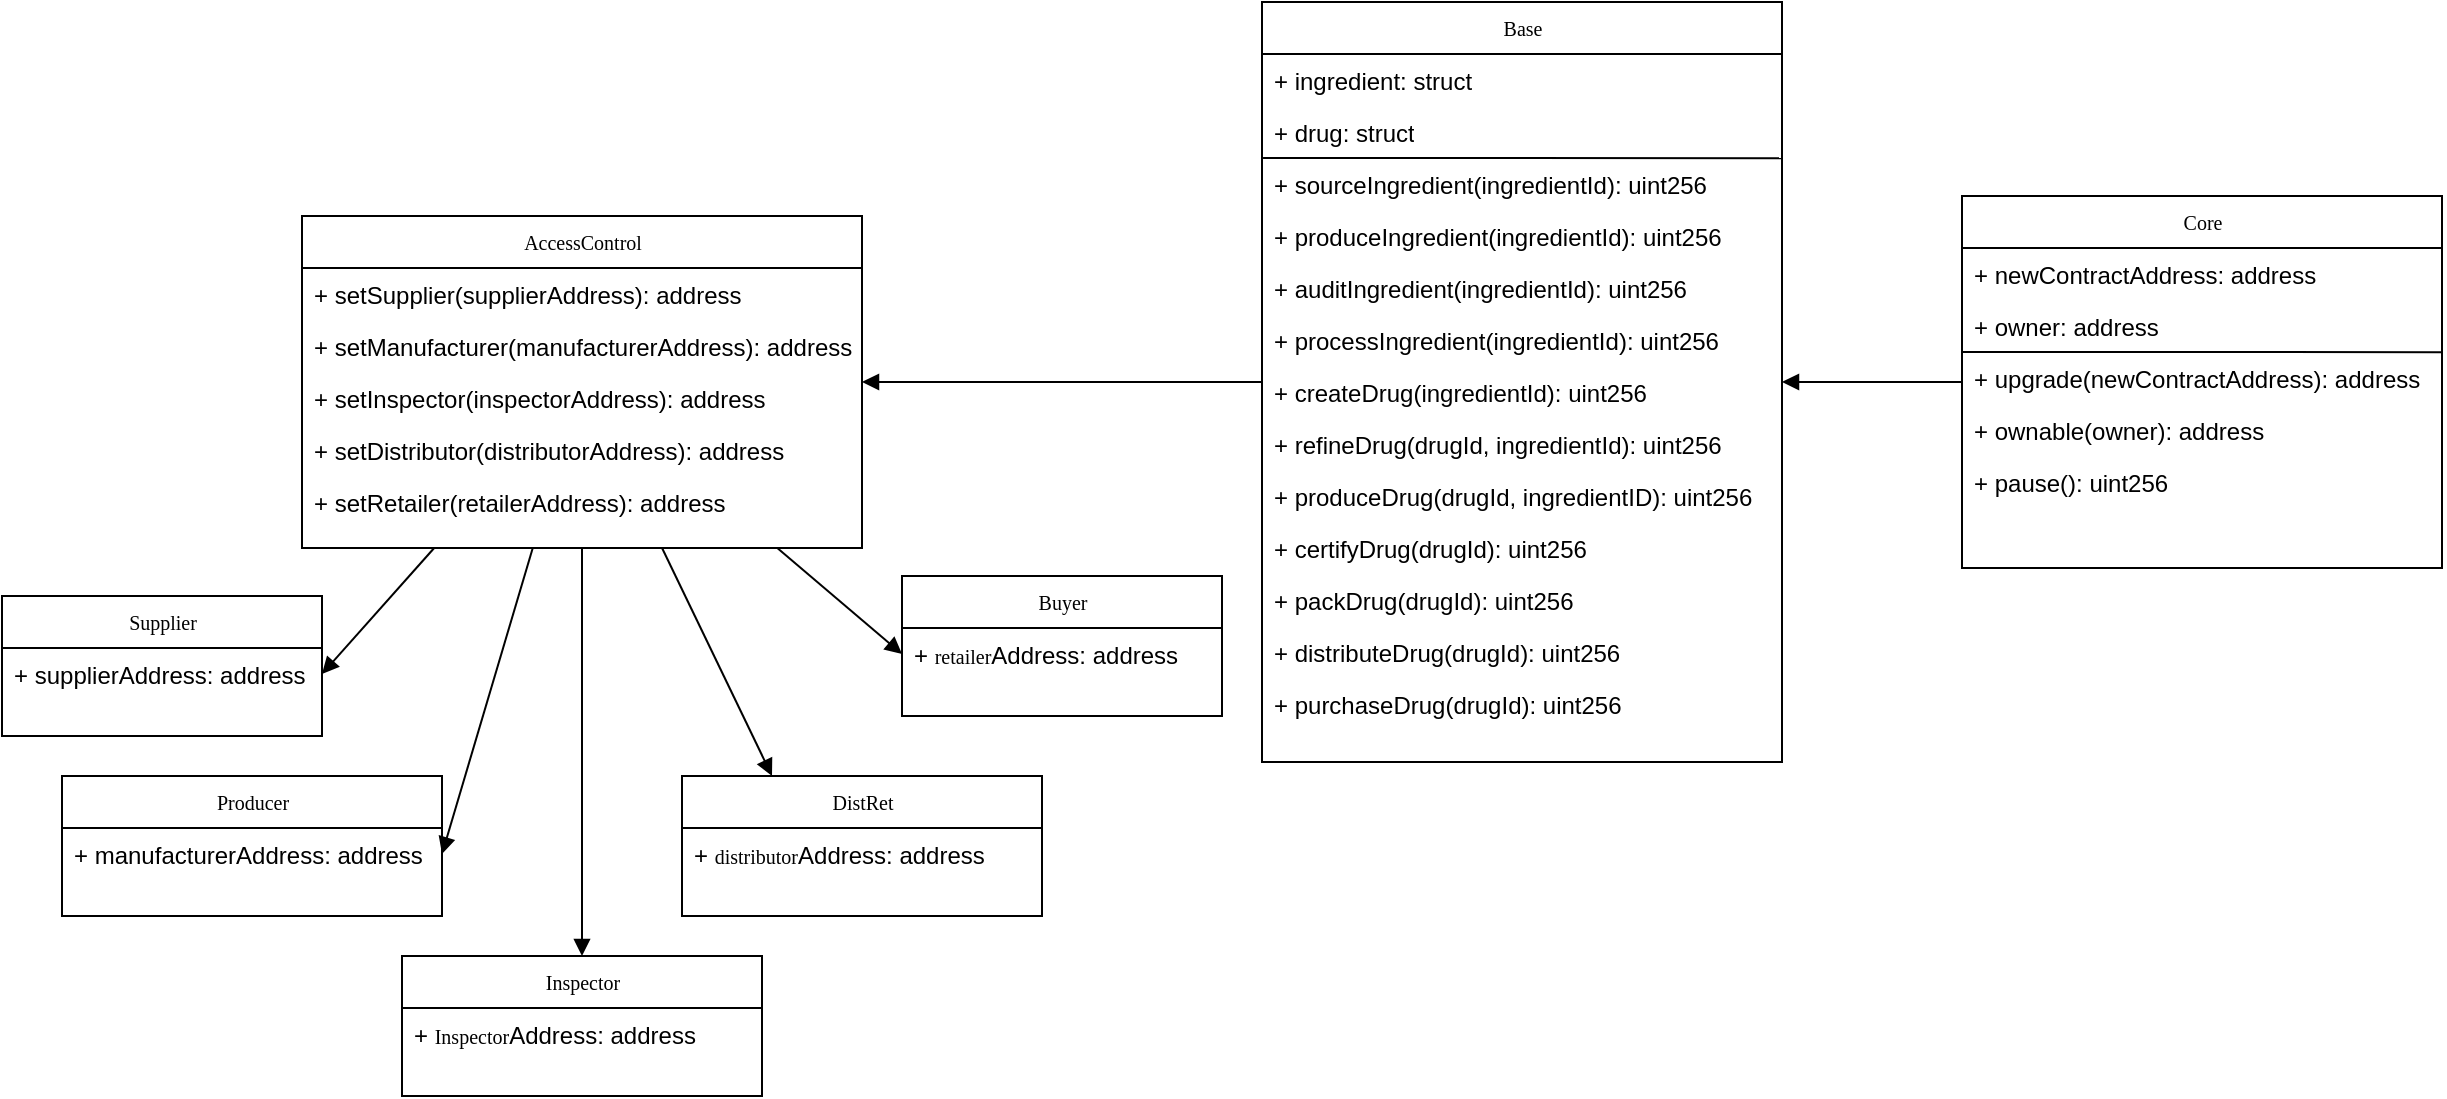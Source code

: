 <mxfile version="14.4.8" type="device"><diagram name="Page-1" id="c4acf3e9-155e-7222-9cf6-157b1a14988f"><mxGraphModel dx="1872" dy="2715" grid="1" gridSize="10" guides="1" tooltips="1" connect="1" arrows="1" fold="1" page="1" pageScale="1" pageWidth="850" pageHeight="1100" background="#ffffff" math="0" shadow="0"><root><mxCell id="0"/><mxCell id="1" parent="0"/><mxCell id="17acba5748e5396b-2" value="AccessControl" style="swimlane;html=1;fontStyle=0;childLayout=stackLayout;horizontal=1;startSize=26;fillColor=none;horizontalStack=0;resizeParent=1;resizeLast=0;collapsible=1;marginBottom=0;swimlaneFillColor=#ffffff;rounded=0;shadow=0;comic=0;labelBackgroundColor=none;strokeWidth=1;fontFamily=Verdana;fontSize=10;align=center;" parent="1" vertex="1"><mxGeometry x="-330" y="-1010" width="280" height="166" as="geometry"/></mxCell><mxCell id="17acba5748e5396b-3" value="+ setSupplier(supplierAddress): address" style="text;html=1;strokeColor=none;fillColor=none;align=left;verticalAlign=top;spacingLeft=4;spacingRight=4;whiteSpace=wrap;overflow=hidden;rotatable=0;points=[[0,0.5],[1,0.5]];portConstraint=eastwest;" parent="17acba5748e5396b-2" vertex="1"><mxGeometry y="26" width="280" height="26" as="geometry"/></mxCell><mxCell id="17acba5748e5396b-4" value="+ setManufacturer(manufacturerAddress): address" style="text;html=1;strokeColor=none;fillColor=none;align=left;verticalAlign=top;spacingLeft=4;spacingRight=4;whiteSpace=wrap;overflow=hidden;rotatable=0;points=[[0,0.5],[1,0.5]];portConstraint=eastwest;" parent="17acba5748e5396b-2" vertex="1"><mxGeometry y="52" width="280" height="26" as="geometry"/></mxCell><mxCell id="17acba5748e5396b-6" value="+ setInspector(inspectorAddress): address" style="text;html=1;strokeColor=none;fillColor=none;align=left;verticalAlign=top;spacingLeft=4;spacingRight=4;whiteSpace=wrap;overflow=hidden;rotatable=0;points=[[0,0.5],[1,0.5]];portConstraint=eastwest;" parent="17acba5748e5396b-2" vertex="1"><mxGeometry y="78" width="280" height="26" as="geometry"/></mxCell><mxCell id="17acba5748e5396b-9" value="+ setDistributor(distributorAddress): address" style="text;html=1;strokeColor=none;fillColor=none;align=left;verticalAlign=top;spacingLeft=4;spacingRight=4;whiteSpace=wrap;overflow=hidden;rotatable=0;points=[[0,0.5],[1,0.5]];portConstraint=eastwest;" parent="17acba5748e5396b-2" vertex="1"><mxGeometry y="104" width="280" height="26" as="geometry"/></mxCell><mxCell id="17acba5748e5396b-10" value="+ setRetailer(retailerAddress): address" style="text;html=1;strokeColor=none;fillColor=none;align=left;verticalAlign=top;spacingLeft=4;spacingRight=4;whiteSpace=wrap;overflow=hidden;rotatable=0;points=[[0,0.5],[1,0.5]];portConstraint=eastwest;" parent="17acba5748e5396b-2" vertex="1"><mxGeometry y="130" width="280" height="26" as="geometry"/></mxCell><mxCell id="NQbMC_sJGdAJaTffymQG-1" value="Producer" style="swimlane;html=1;fontStyle=0;childLayout=stackLayout;horizontal=1;startSize=26;fillColor=none;horizontalStack=0;resizeParent=1;resizeLast=0;collapsible=1;marginBottom=0;swimlaneFillColor=#ffffff;rounded=0;shadow=0;comic=0;labelBackgroundColor=none;strokeWidth=1;fontFamily=Verdana;fontSize=10;align=center;" parent="1" vertex="1"><mxGeometry x="-450" y="-730" width="190" height="70" as="geometry"><mxRectangle x="-420" y="-730" width="80" height="26" as="alternateBounds"/></mxGeometry></mxCell><mxCell id="NQbMC_sJGdAJaTffymQG-2" value="+ manufacturerAddress: address" style="text;html=1;strokeColor=none;fillColor=none;align=left;verticalAlign=top;spacingLeft=4;spacingRight=4;whiteSpace=wrap;overflow=hidden;rotatable=0;points=[[0,0.5],[1,0.5]];portConstraint=eastwest;" parent="NQbMC_sJGdAJaTffymQG-1" vertex="1"><mxGeometry y="26" width="190" height="26" as="geometry"/></mxCell><mxCell id="NQbMC_sJGdAJaTffymQG-8" value="Supplier" style="swimlane;html=1;fontStyle=0;childLayout=stackLayout;horizontal=1;startSize=26;fillColor=none;horizontalStack=0;resizeParent=1;resizeLast=0;collapsible=1;marginBottom=0;swimlaneFillColor=#ffffff;rounded=0;shadow=0;comic=0;labelBackgroundColor=none;strokeWidth=1;fontFamily=Verdana;fontSize=10;align=center;" parent="1" vertex="1"><mxGeometry x="-480" y="-820" width="160" height="70" as="geometry"/></mxCell><mxCell id="NQbMC_sJGdAJaTffymQG-9" value="+ supplierAddress: address" style="text;html=1;strokeColor=none;fillColor=none;align=left;verticalAlign=top;spacingLeft=4;spacingRight=4;whiteSpace=wrap;overflow=hidden;rotatable=0;points=[[0,0.5],[1,0.5]];portConstraint=eastwest;" parent="NQbMC_sJGdAJaTffymQG-8" vertex="1"><mxGeometry y="26" width="160" height="26" as="geometry"/></mxCell><mxCell id="NQbMC_sJGdAJaTffymQG-23" style="edgeStyle=none;rounded=0;orthogonalLoop=1;jettySize=auto;html=1;exitX=0.5;exitY=0;exitDx=0;exitDy=0;startArrow=block;startFill=1;endArrow=none;endFill=0;" parent="1" source="NQbMC_sJGdAJaTffymQG-10" target="17acba5748e5396b-2" edge="1"><mxGeometry relative="1" as="geometry"/></mxCell><mxCell id="NQbMC_sJGdAJaTffymQG-10" value="Inspector" style="swimlane;html=1;fontStyle=0;childLayout=stackLayout;horizontal=1;startSize=26;fillColor=none;horizontalStack=0;resizeParent=1;resizeLast=0;collapsible=1;marginBottom=0;swimlaneFillColor=#ffffff;rounded=0;shadow=0;comic=0;labelBackgroundColor=none;strokeWidth=1;fontFamily=Verdana;fontSize=10;align=center;" parent="1" vertex="1"><mxGeometry x="-280" y="-640" width="180" height="70" as="geometry"/></mxCell><mxCell id="NQbMC_sJGdAJaTffymQG-11" value="+&amp;nbsp;&lt;span style=&quot;font-family: &amp;#34;verdana&amp;#34; ; font-size: 10px ; text-align: center&quot;&gt;Inspector&lt;/span&gt;Address: address" style="text;html=1;strokeColor=none;fillColor=none;align=left;verticalAlign=top;spacingLeft=4;spacingRight=4;whiteSpace=wrap;overflow=hidden;rotatable=0;points=[[0,0.5],[1,0.5]];portConstraint=eastwest;" parent="NQbMC_sJGdAJaTffymQG-10" vertex="1"><mxGeometry y="26" width="180" height="26" as="geometry"/></mxCell><mxCell id="NQbMC_sJGdAJaTffymQG-27" style="edgeStyle=none;rounded=0;orthogonalLoop=1;jettySize=auto;html=1;exitX=0.25;exitY=0;exitDx=0;exitDy=0;startArrow=block;startFill=1;endArrow=none;endFill=0;" parent="1" source="NQbMC_sJGdAJaTffymQG-12" target="17acba5748e5396b-2" edge="1"><mxGeometry relative="1" as="geometry"/></mxCell><mxCell id="NQbMC_sJGdAJaTffymQG-12" value="DistRet" style="swimlane;html=1;fontStyle=0;childLayout=stackLayout;horizontal=1;startSize=26;fillColor=none;horizontalStack=0;resizeParent=1;resizeLast=0;collapsible=1;marginBottom=0;swimlaneFillColor=#ffffff;rounded=0;shadow=0;comic=0;labelBackgroundColor=none;strokeWidth=1;fontFamily=Verdana;fontSize=10;align=center;" parent="1" vertex="1"><mxGeometry x="-140" y="-730" width="180" height="70" as="geometry"/></mxCell><mxCell id="NQbMC_sJGdAJaTffymQG-13" value="+&amp;nbsp;&lt;span style=&quot;font-family: &amp;#34;verdana&amp;#34; ; font-size: 10px ; text-align: center&quot;&gt;distributor&lt;/span&gt;Address: address" style="text;html=1;strokeColor=none;fillColor=none;align=left;verticalAlign=top;spacingLeft=4;spacingRight=4;whiteSpace=wrap;overflow=hidden;rotatable=0;points=[[0,0.5],[1,0.5]];portConstraint=eastwest;" parent="NQbMC_sJGdAJaTffymQG-12" vertex="1"><mxGeometry y="26" width="180" height="26" as="geometry"/></mxCell><mxCell id="NQbMC_sJGdAJaTffymQG-14" value="Buyer" style="swimlane;html=1;fontStyle=0;childLayout=stackLayout;horizontal=1;startSize=26;fillColor=none;horizontalStack=0;resizeParent=1;resizeLast=0;collapsible=1;marginBottom=0;swimlaneFillColor=#ffffff;rounded=0;shadow=0;comic=0;labelBackgroundColor=none;strokeWidth=1;fontFamily=Verdana;fontSize=10;align=center;" parent="1" vertex="1"><mxGeometry x="-30" y="-830" width="160" height="70" as="geometry"/></mxCell><mxCell id="NQbMC_sJGdAJaTffymQG-15" value="&lt;div style=&quot;text-align: center&quot;&gt;+ &lt;font face=&quot;verdana&quot;&gt;&lt;span style=&quot;font-size: 10px&quot;&gt;retailer&lt;/span&gt;&lt;/font&gt;Address: address&lt;/div&gt;" style="text;html=1;strokeColor=none;fillColor=none;align=left;verticalAlign=top;spacingLeft=4;spacingRight=4;whiteSpace=wrap;overflow=hidden;rotatable=0;points=[[0,0.5],[1,0.5]];portConstraint=eastwest;" parent="NQbMC_sJGdAJaTffymQG-14" vertex="1"><mxGeometry y="26" width="160" height="26" as="geometry"/></mxCell><mxCell id="NQbMC_sJGdAJaTffymQG-24" style="edgeStyle=none;rounded=0;orthogonalLoop=1;jettySize=auto;html=1;exitX=1;exitY=0.5;exitDx=0;exitDy=0;startArrow=block;startFill=1;endArrow=none;endFill=0;" parent="1" source="NQbMC_sJGdAJaTffymQG-2" target="17acba5748e5396b-2" edge="1"><mxGeometry relative="1" as="geometry"/></mxCell><mxCell id="NQbMC_sJGdAJaTffymQG-25" style="edgeStyle=none;rounded=0;orthogonalLoop=1;jettySize=auto;html=1;exitX=1;exitY=0.5;exitDx=0;exitDy=0;startArrow=block;startFill=1;endArrow=none;endFill=0;" parent="1" source="NQbMC_sJGdAJaTffymQG-9" target="17acba5748e5396b-2" edge="1"><mxGeometry relative="1" as="geometry"/></mxCell><mxCell id="NQbMC_sJGdAJaTffymQG-26" style="edgeStyle=none;rounded=0;orthogonalLoop=1;jettySize=auto;html=1;exitX=0;exitY=0.5;exitDx=0;exitDy=0;startArrow=block;startFill=1;endArrow=none;endFill=0;" parent="1" source="NQbMC_sJGdAJaTffymQG-15" target="17acba5748e5396b-2" edge="1"><mxGeometry relative="1" as="geometry"/></mxCell><mxCell id="NQbMC_sJGdAJaTffymQG-28" value="Base" style="swimlane;html=1;fontStyle=0;childLayout=stackLayout;horizontal=1;startSize=26;fillColor=none;horizontalStack=0;resizeParent=1;resizeLast=0;collapsible=1;marginBottom=0;swimlaneFillColor=#ffffff;rounded=0;shadow=0;comic=0;labelBackgroundColor=none;strokeWidth=1;fontFamily=Verdana;fontSize=10;align=center;" parent="1" vertex="1"><mxGeometry x="150" y="-1117" width="260" height="380" as="geometry"/></mxCell><mxCell id="NQbMC_sJGdAJaTffymQG-29" value="+ ingredient: struct" style="text;html=1;strokeColor=none;fillColor=none;align=left;verticalAlign=top;spacingLeft=4;spacingRight=4;whiteSpace=wrap;overflow=hidden;rotatable=0;points=[[0,0.5],[1,0.5]];portConstraint=eastwest;" parent="NQbMC_sJGdAJaTffymQG-28" vertex="1"><mxGeometry y="26" width="260" height="26" as="geometry"/></mxCell><mxCell id="NQbMC_sJGdAJaTffymQG-30" value="+ drug: struct" style="text;html=1;strokeColor=none;fillColor=none;align=left;verticalAlign=top;spacingLeft=4;spacingRight=4;whiteSpace=wrap;overflow=hidden;rotatable=0;points=[[0,0.5],[1,0.5]];portConstraint=eastwest;" parent="NQbMC_sJGdAJaTffymQG-28" vertex="1"><mxGeometry y="52" width="260" height="26" as="geometry"/></mxCell><mxCell id="NQbMC_sJGdAJaTffymQG-31" value="+ sourceIngredient(ingredientId): uint256" style="text;html=1;strokeColor=none;fillColor=none;align=left;verticalAlign=top;spacingLeft=4;spacingRight=4;whiteSpace=wrap;overflow=hidden;rotatable=0;points=[[0,0.5],[1,0.5]];portConstraint=eastwest;" parent="NQbMC_sJGdAJaTffymQG-28" vertex="1"><mxGeometry y="78" width="260" height="26" as="geometry"/></mxCell><mxCell id="NQbMC_sJGdAJaTffymQG-32" value="+ produceIngredient(ingredientId): uint256" style="text;html=1;strokeColor=none;fillColor=none;align=left;verticalAlign=top;spacingLeft=4;spacingRight=4;whiteSpace=wrap;overflow=hidden;rotatable=0;points=[[0,0.5],[1,0.5]];portConstraint=eastwest;" parent="NQbMC_sJGdAJaTffymQG-28" vertex="1"><mxGeometry y="104" width="260" height="26" as="geometry"/></mxCell><mxCell id="NQbMC_sJGdAJaTffymQG-33" value="+ auditIngredient(ingredientId): uint256" style="text;html=1;strokeColor=none;fillColor=none;align=left;verticalAlign=top;spacingLeft=4;spacingRight=4;whiteSpace=wrap;overflow=hidden;rotatable=0;points=[[0,0.5],[1,0.5]];portConstraint=eastwest;" parent="NQbMC_sJGdAJaTffymQG-28" vertex="1"><mxGeometry y="130" width="260" height="26" as="geometry"/></mxCell><mxCell id="NQbMC_sJGdAJaTffymQG-43" value="" style="endArrow=none;html=1;exitX=0.002;exitY=0.001;exitDx=0;exitDy=0;exitPerimeter=0;entryX=0.999;entryY=1.003;entryDx=0;entryDy=0;entryPerimeter=0;" parent="NQbMC_sJGdAJaTffymQG-28" source="NQbMC_sJGdAJaTffymQG-31" target="NQbMC_sJGdAJaTffymQG-30" edge="1"><mxGeometry width="50" height="50" relative="1" as="geometry"><mxPoint x="180" y="200" as="sourcePoint"/><mxPoint x="241" y="91" as="targetPoint"/></mxGeometry></mxCell><mxCell id="NQbMC_sJGdAJaTffymQG-58" value="+ processIngredient(ingredientId): uint256" style="text;html=1;strokeColor=none;fillColor=none;align=left;verticalAlign=top;spacingLeft=4;spacingRight=4;whiteSpace=wrap;overflow=hidden;rotatable=0;points=[[0,0.5],[1,0.5]];portConstraint=eastwest;" parent="NQbMC_sJGdAJaTffymQG-28" vertex="1"><mxGeometry y="156" width="260" height="26" as="geometry"/></mxCell><mxCell id="NQbMC_sJGdAJaTffymQG-61" value="+ createDrug(ingredientId): uint256" style="text;html=1;strokeColor=none;fillColor=none;align=left;verticalAlign=top;spacingLeft=4;spacingRight=4;whiteSpace=wrap;overflow=hidden;rotatable=0;points=[[0,0.5],[1,0.5]];portConstraint=eastwest;" parent="NQbMC_sJGdAJaTffymQG-28" vertex="1"><mxGeometry y="182" width="260" height="26" as="geometry"/></mxCell><mxCell id="NQbMC_sJGdAJaTffymQG-62" value="+ refineDrug(drugId, ingredientId): uint256" style="text;html=1;strokeColor=none;fillColor=none;align=left;verticalAlign=top;spacingLeft=4;spacingRight=4;whiteSpace=wrap;overflow=hidden;rotatable=0;points=[[0,0.5],[1,0.5]];portConstraint=eastwest;" parent="NQbMC_sJGdAJaTffymQG-28" vertex="1"><mxGeometry y="208" width="260" height="26" as="geometry"/></mxCell><mxCell id="NQbMC_sJGdAJaTffymQG-63" value="+ produceDrug(drugId, ingredientID): uint256" style="text;html=1;strokeColor=none;fillColor=none;align=left;verticalAlign=top;spacingLeft=4;spacingRight=4;whiteSpace=wrap;overflow=hidden;rotatable=0;points=[[0,0.5],[1,0.5]];portConstraint=eastwest;" parent="NQbMC_sJGdAJaTffymQG-28" vertex="1"><mxGeometry y="234" width="260" height="26" as="geometry"/></mxCell><mxCell id="NQbMC_sJGdAJaTffymQG-64" value="+ certifyDrug(drugId): uint256" style="text;html=1;strokeColor=none;fillColor=none;align=left;verticalAlign=top;spacingLeft=4;spacingRight=4;whiteSpace=wrap;overflow=hidden;rotatable=0;points=[[0,0.5],[1,0.5]];portConstraint=eastwest;" parent="NQbMC_sJGdAJaTffymQG-28" vertex="1"><mxGeometry y="260" width="260" height="26" as="geometry"/></mxCell><mxCell id="NQbMC_sJGdAJaTffymQG-67" value="+ packDrug(drugId): uint256" style="text;html=1;strokeColor=none;fillColor=none;align=left;verticalAlign=top;spacingLeft=4;spacingRight=4;whiteSpace=wrap;overflow=hidden;rotatable=0;points=[[0,0.5],[1,0.5]];portConstraint=eastwest;" parent="NQbMC_sJGdAJaTffymQG-28" vertex="1"><mxGeometry y="286" width="260" height="26" as="geometry"/></mxCell><mxCell id="NQbMC_sJGdAJaTffymQG-66" value="+ distributeDrug(drugId): uint256" style="text;html=1;strokeColor=none;fillColor=none;align=left;verticalAlign=top;spacingLeft=4;spacingRight=4;whiteSpace=wrap;overflow=hidden;rotatable=0;points=[[0,0.5],[1,0.5]];portConstraint=eastwest;" parent="NQbMC_sJGdAJaTffymQG-28" vertex="1"><mxGeometry y="312" width="260" height="26" as="geometry"/></mxCell><mxCell id="NQbMC_sJGdAJaTffymQG-65" value="+ purchaseDrug(drugId): uint256" style="text;html=1;strokeColor=none;fillColor=none;align=left;verticalAlign=top;spacingLeft=4;spacingRight=4;whiteSpace=wrap;overflow=hidden;rotatable=0;points=[[0,0.5],[1,0.5]];portConstraint=eastwest;" parent="NQbMC_sJGdAJaTffymQG-28" vertex="1"><mxGeometry y="338" width="260" height="26" as="geometry"/></mxCell><mxCell id="NQbMC_sJGdAJaTffymQG-41" style="edgeStyle=none;rounded=0;orthogonalLoop=1;jettySize=auto;html=1;startArrow=block;startFill=1;endArrow=none;endFill=0;" parent="1" source="NQbMC_sJGdAJaTffymQG-28" target="NQbMC_sJGdAJaTffymQG-51" edge="1"><mxGeometry relative="1" as="geometry"><mxPoint x="540" y="-858.529" as="targetPoint"/></mxGeometry></mxCell><mxCell id="NQbMC_sJGdAJaTffymQG-42" style="edgeStyle=none;rounded=0;orthogonalLoop=1;jettySize=auto;html=1;startArrow=block;startFill=1;endArrow=none;endFill=0;" parent="1" source="17acba5748e5396b-2" target="NQbMC_sJGdAJaTffymQG-28" edge="1"><mxGeometry relative="1" as="geometry"/></mxCell><mxCell id="NQbMC_sJGdAJaTffymQG-51" value="Core" style="swimlane;html=1;fontStyle=0;childLayout=stackLayout;horizontal=1;startSize=26;fillColor=none;horizontalStack=0;resizeParent=1;resizeLast=0;collapsible=1;marginBottom=0;swimlaneFillColor=#ffffff;rounded=0;shadow=0;comic=0;labelBackgroundColor=none;strokeWidth=1;fontFamily=Verdana;fontSize=10;align=center;" parent="1" vertex="1"><mxGeometry x="500" y="-1020" width="240" height="186" as="geometry"/></mxCell><mxCell id="NQbMC_sJGdAJaTffymQG-52" value="+ newContractAddress: address" style="text;html=1;strokeColor=none;fillColor=none;align=left;verticalAlign=top;spacingLeft=4;spacingRight=4;whiteSpace=wrap;overflow=hidden;rotatable=0;points=[[0,0.5],[1,0.5]];portConstraint=eastwest;" parent="NQbMC_sJGdAJaTffymQG-51" vertex="1"><mxGeometry y="26" width="240" height="26" as="geometry"/></mxCell><mxCell id="NQbMC_sJGdAJaTffymQG-53" value="+ owner: address" style="text;html=1;strokeColor=none;fillColor=none;align=left;verticalAlign=top;spacingLeft=4;spacingRight=4;whiteSpace=wrap;overflow=hidden;rotatable=0;points=[[0,0.5],[1,0.5]];portConstraint=eastwest;" parent="NQbMC_sJGdAJaTffymQG-51" vertex="1"><mxGeometry y="52" width="240" height="26" as="geometry"/></mxCell><mxCell id="NQbMC_sJGdAJaTffymQG-54" value="+ upgrade(newContractAddress): address" style="text;html=1;strokeColor=none;fillColor=none;align=left;verticalAlign=top;spacingLeft=4;spacingRight=4;whiteSpace=wrap;overflow=hidden;rotatable=0;points=[[0,0.5],[1,0.5]];portConstraint=eastwest;" parent="NQbMC_sJGdAJaTffymQG-51" vertex="1"><mxGeometry y="78" width="240" height="26" as="geometry"/></mxCell><mxCell id="NQbMC_sJGdAJaTffymQG-55" value="+ ownable(owner): address" style="text;html=1;strokeColor=none;fillColor=none;align=left;verticalAlign=top;spacingLeft=4;spacingRight=4;whiteSpace=wrap;overflow=hidden;rotatable=0;points=[[0,0.5],[1,0.5]];portConstraint=eastwest;" parent="NQbMC_sJGdAJaTffymQG-51" vertex="1"><mxGeometry y="104" width="240" height="26" as="geometry"/></mxCell><mxCell id="NQbMC_sJGdAJaTffymQG-56" value="+ pause(): uint256" style="text;html=1;strokeColor=none;fillColor=none;align=left;verticalAlign=top;spacingLeft=4;spacingRight=4;whiteSpace=wrap;overflow=hidden;rotatable=0;points=[[0,0.5],[1,0.5]];portConstraint=eastwest;" parent="NQbMC_sJGdAJaTffymQG-51" vertex="1"><mxGeometry y="130" width="240" height="26" as="geometry"/></mxCell><mxCell id="NQbMC_sJGdAJaTffymQG-57" value="" style="endArrow=none;html=1;exitX=0.002;exitY=0.001;exitDx=0;exitDy=0;exitPerimeter=0;entryX=0.999;entryY=1.003;entryDx=0;entryDy=0;entryPerimeter=0;" parent="NQbMC_sJGdAJaTffymQG-51" source="NQbMC_sJGdAJaTffymQG-54" target="NQbMC_sJGdAJaTffymQG-53" edge="1"><mxGeometry width="50" height="50" relative="1" as="geometry"><mxPoint x="180" y="200" as="sourcePoint"/><mxPoint x="241" y="91" as="targetPoint"/></mxGeometry></mxCell></root></mxGraphModel></diagram></mxfile>